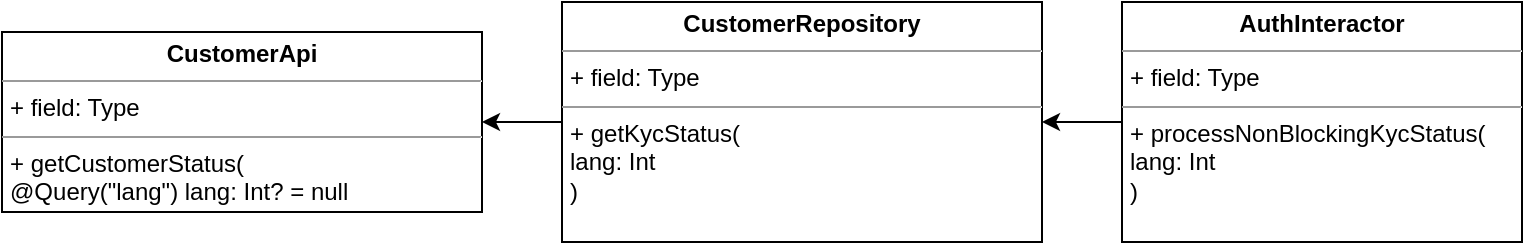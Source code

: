 <mxfile version="15.7.3" type="github">
  <diagram id="QN5mFzQDCflkmAVmNGgj" name="Page-1">
    <mxGraphModel dx="981" dy="532" grid="1" gridSize="10" guides="1" tooltips="1" connect="1" arrows="1" fold="1" page="1" pageScale="1" pageWidth="850" pageHeight="1100" math="0" shadow="0">
      <root>
        <mxCell id="0" />
        <mxCell id="1" parent="0" />
        <mxCell id="lqZP2IpAEOQLERp2CW0c-1" value="&lt;p style=&quot;margin: 0px ; margin-top: 4px ; text-align: center&quot;&gt;&lt;b&gt;CustomerApi&lt;/b&gt;&lt;/p&gt;&lt;hr size=&quot;1&quot;&gt;&lt;p style=&quot;margin: 0px ; margin-left: 4px&quot;&gt;+ field: Type&lt;/p&gt;&lt;hr size=&quot;1&quot;&gt;&lt;p style=&quot;margin: 0px ; margin-left: 4px&quot;&gt;+ getCustomerStatus(&lt;/p&gt;&lt;p style=&quot;margin: 0px ; margin-left: 4px&quot;&gt;@Query(&quot;lang&quot;) lang: Int? = null&lt;br&gt;&lt;/p&gt;&lt;p style=&quot;margin: 0px ; margin-left: 4px&quot;&gt;)&lt;br&gt;&lt;/p&gt;" style="verticalAlign=top;align=left;overflow=fill;fontSize=12;fontFamily=Helvetica;html=1;" vertex="1" parent="1">
          <mxGeometry x="80" y="280" width="240" height="90" as="geometry" />
        </mxCell>
        <mxCell id="lqZP2IpAEOQLERp2CW0c-3" style="edgeStyle=orthogonalEdgeStyle;rounded=0;orthogonalLoop=1;jettySize=auto;html=1;entryX=1;entryY=0.5;entryDx=0;entryDy=0;" edge="1" parent="1" source="lqZP2IpAEOQLERp2CW0c-2" target="lqZP2IpAEOQLERp2CW0c-1">
          <mxGeometry relative="1" as="geometry" />
        </mxCell>
        <mxCell id="lqZP2IpAEOQLERp2CW0c-2" value="&lt;p style=&quot;margin: 0px ; margin-top: 4px ; text-align: center&quot;&gt;&lt;b&gt;CustomerRepository&lt;/b&gt;&lt;/p&gt;&lt;hr size=&quot;1&quot;&gt;&lt;p style=&quot;margin: 0px ; margin-left: 4px&quot;&gt;+ field: Type&lt;/p&gt;&lt;hr size=&quot;1&quot;&gt;&lt;p style=&quot;margin: 0px ; margin-left: 4px&quot;&gt;+ getKycStatus(&lt;/p&gt;&lt;p style=&quot;margin: 0px ; margin-left: 4px&quot;&gt;lang: Int&lt;br&gt;&lt;/p&gt;&lt;p style=&quot;margin: 0px ; margin-left: 4px&quot;&gt;)&lt;br&gt;&lt;/p&gt;" style="verticalAlign=top;align=left;overflow=fill;fontSize=12;fontFamily=Helvetica;html=1;" vertex="1" parent="1">
          <mxGeometry x="360" y="265" width="240" height="120" as="geometry" />
        </mxCell>
        <mxCell id="lqZP2IpAEOQLERp2CW0c-5" style="edgeStyle=orthogonalEdgeStyle;rounded=0;orthogonalLoop=1;jettySize=auto;html=1;entryX=1;entryY=0.5;entryDx=0;entryDy=0;" edge="1" parent="1" source="lqZP2IpAEOQLERp2CW0c-4" target="lqZP2IpAEOQLERp2CW0c-2">
          <mxGeometry relative="1" as="geometry" />
        </mxCell>
        <mxCell id="lqZP2IpAEOQLERp2CW0c-4" value="&lt;p style=&quot;margin: 0px ; margin-top: 4px ; text-align: center&quot;&gt;&lt;b&gt;AuthInteractor&lt;/b&gt;&lt;/p&gt;&lt;hr size=&quot;1&quot;&gt;&lt;p style=&quot;margin: 0px ; margin-left: 4px&quot;&gt;+ field: Type&lt;/p&gt;&lt;hr size=&quot;1&quot;&gt;&lt;p style=&quot;margin: 0px ; margin-left: 4px&quot;&gt;+ processNonBlockingKycStatus(&lt;/p&gt;&lt;p style=&quot;margin: 0px ; margin-left: 4px&quot;&gt;lang: Int&lt;br&gt;&lt;/p&gt;&lt;p style=&quot;margin: 0px ; margin-left: 4px&quot;&gt;)&lt;/p&gt;" style="verticalAlign=top;align=left;overflow=fill;fontSize=12;fontFamily=Helvetica;html=1;" vertex="1" parent="1">
          <mxGeometry x="640" y="265" width="200" height="120" as="geometry" />
        </mxCell>
      </root>
    </mxGraphModel>
  </diagram>
</mxfile>
